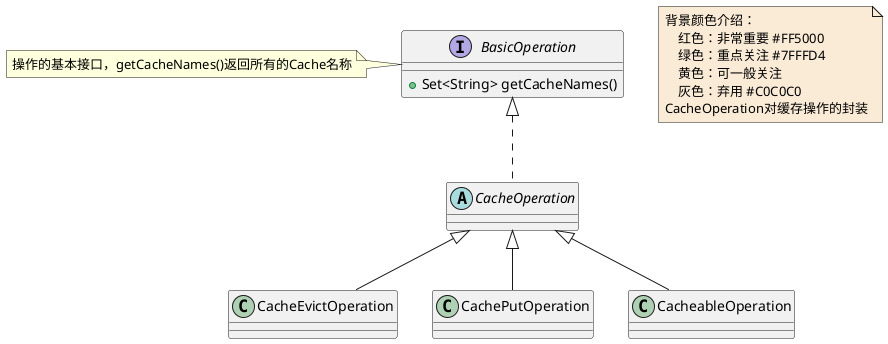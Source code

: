 @startuml

note  as N1 #FAEBD7
    背景颜色介绍：
        红色：非常重要 #FF5000
        绿色：重点关注 #7FFFD4
        黄色：可一般关注
        灰色：弃用 #C0C0C0
    CacheOperation对缓存操作的封装
end note


abstract class CacheOperation
interface BasicOperation
BasicOperation : +Set<String> getCacheNames()
note left : 操作的基本接口，getCacheNames()返回所有的Cache名称
class CacheEvictOperation
class CachePutOperation
class CacheableOperation



BasicOperation <|.. CacheOperation


CacheOperation <|-- CacheEvictOperation
CacheOperation <|-- CachePutOperation
CacheOperation <|-- CacheableOperation






@enduml